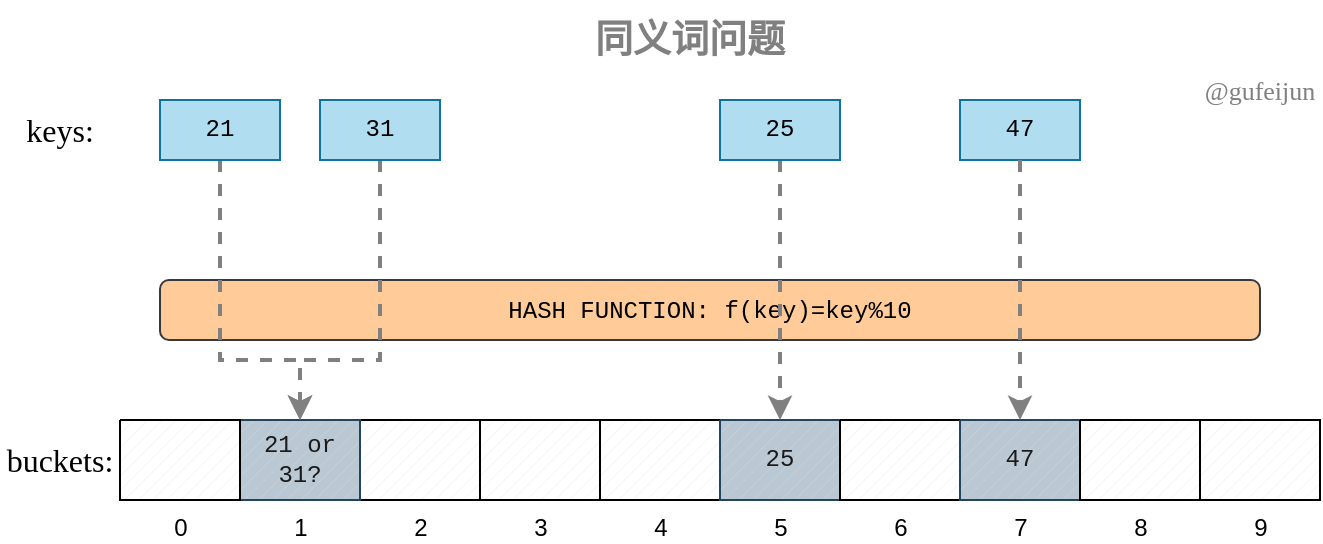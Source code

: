<mxfile version="16.2.7" type="github" pages="4">
  <diagram id="xtKQnjgpVvbXCNbtHi_e" name="同义词">
    <mxGraphModel dx="710" dy="432" grid="1" gridSize="10" guides="1" tooltips="1" connect="1" arrows="1" fold="1" page="1" pageScale="1" pageWidth="827" pageHeight="1169" math="0" shadow="0">
      <root>
        <mxCell id="0" />
        <mxCell id="1" parent="0" />
        <mxCell id="H9HBow9I8AUXc5h7VtGF-3" value="2" style="verticalLabelPosition=bottom;verticalAlign=top;html=1;shape=mxgraph.basic.patternFillRect;fillStyle=diag;step=5;fillStrokeWidth=0.2;fillStrokeColor=#dddddd;shadow=0;" vertex="1" parent="1">
          <mxGeometry x="230" y="300" width="60" height="40" as="geometry" />
        </mxCell>
        <mxCell id="H9HBow9I8AUXc5h7VtGF-4" value="3" style="verticalLabelPosition=bottom;verticalAlign=top;html=1;shape=mxgraph.basic.patternFillRect;fillStyle=diag;step=5;fillStrokeWidth=0.2;fillStrokeColor=#dddddd;shadow=0;" vertex="1" parent="1">
          <mxGeometry x="290" y="300" width="60" height="40" as="geometry" />
        </mxCell>
        <mxCell id="H9HBow9I8AUXc5h7VtGF-5" value="4" style="verticalLabelPosition=bottom;verticalAlign=top;html=1;shape=mxgraph.basic.patternFillRect;fillStyle=diag;step=5;fillStrokeWidth=0.2;fillStrokeColor=#dddddd;shadow=0;" vertex="1" parent="1">
          <mxGeometry x="350" y="300" width="60" height="40" as="geometry" />
        </mxCell>
        <mxCell id="H9HBow9I8AUXc5h7VtGF-7" value="1" style="verticalLabelPosition=bottom;verticalAlign=top;html=1;shape=mxgraph.basic.patternFillRect;fillStyle=diag;step=5;fillStrokeWidth=0.2;fillStrokeColor=#dddddd;shadow=0;fillColor=#bac8d3;strokeColor=#23445d;" vertex="1" parent="1">
          <mxGeometry x="170" y="300" width="60" height="40" as="geometry" />
        </mxCell>
        <mxCell id="H9HBow9I8AUXc5h7VtGF-8" value="9" style="verticalLabelPosition=bottom;verticalAlign=top;html=1;shape=mxgraph.basic.patternFillRect;fillStyle=diag;step=5;fillStrokeWidth=0.2;fillStrokeColor=#dddddd;shadow=0;" vertex="1" parent="1">
          <mxGeometry x="650" y="300" width="60" height="40" as="geometry" />
        </mxCell>
        <mxCell id="H9HBow9I8AUXc5h7VtGF-10" value="5" style="verticalLabelPosition=bottom;verticalAlign=top;html=1;shape=mxgraph.basic.patternFillRect;fillStyle=diag;step=5;fillStrokeWidth=0.2;fillStrokeColor=#dddddd;shadow=0;fillColor=#bac8d3;strokeColor=#23445d;" vertex="1" parent="1">
          <mxGeometry x="410" y="300" width="60" height="40" as="geometry" />
        </mxCell>
        <mxCell id="H9HBow9I8AUXc5h7VtGF-11" value="6" style="verticalLabelPosition=bottom;verticalAlign=top;html=1;shape=mxgraph.basic.patternFillRect;fillStyle=diag;step=5;fillStrokeWidth=0.2;fillStrokeColor=#dddddd;shadow=0;" vertex="1" parent="1">
          <mxGeometry x="470" y="300" width="60" height="40" as="geometry" />
        </mxCell>
        <mxCell id="H9HBow9I8AUXc5h7VtGF-12" value="7" style="verticalLabelPosition=bottom;verticalAlign=top;html=1;shape=mxgraph.basic.patternFillRect;fillStyle=diag;step=5;fillStrokeWidth=0.2;fillStrokeColor=#dddddd;shadow=0;fillColor=#bac8d3;strokeColor=#23445d;" vertex="1" parent="1">
          <mxGeometry x="530" y="300" width="60" height="40" as="geometry" />
        </mxCell>
        <mxCell id="H9HBow9I8AUXc5h7VtGF-13" value="8" style="verticalLabelPosition=bottom;verticalAlign=top;html=1;shape=mxgraph.basic.patternFillRect;fillStyle=diag;step=5;fillStrokeWidth=0.2;fillStrokeColor=#dddddd;shadow=0;" vertex="1" parent="1">
          <mxGeometry x="590" y="300" width="60" height="40" as="geometry" />
        </mxCell>
        <mxCell id="H9HBow9I8AUXc5h7VtGF-16" value="0" style="verticalLabelPosition=bottom;verticalAlign=top;html=1;shape=mxgraph.basic.patternFillRect;fillStyle=diag;step=5;fillStrokeWidth=0.2;fillStrokeColor=#dddddd;shadow=0;" vertex="1" parent="1">
          <mxGeometry x="110" y="300" width="60" height="40" as="geometry" />
        </mxCell>
        <mxCell id="H9HBow9I8AUXc5h7VtGF-17" value="&lt;font face=&quot;Courier New&quot;&gt;HASH FUNCTION: f(key)=key%10&lt;/font&gt;" style="rounded=1;whiteSpace=wrap;html=1;shadow=0;fillColor=#ffcc99;labelBackgroundColor=none;strokeColor=#36393d;" vertex="1" parent="1">
          <mxGeometry x="130" y="230" width="550" height="30" as="geometry" />
        </mxCell>
        <mxCell id="H9HBow9I8AUXc5h7VtGF-25" style="edgeStyle=orthogonalEdgeStyle;rounded=0;orthogonalLoop=1;jettySize=auto;html=1;exitX=0.5;exitY=1;exitDx=0;exitDy=0;entryX=0.5;entryY=0;entryDx=0;entryDy=0;entryPerimeter=0;fontFamily=Courier New;fontColor=#1A1A1A;dashed=1;strokeWidth=2;strokeColor=#808080;" edge="1" parent="1" source="H9HBow9I8AUXc5h7VtGF-19" target="H9HBow9I8AUXc5h7VtGF-10">
          <mxGeometry relative="1" as="geometry" />
        </mxCell>
        <mxCell id="H9HBow9I8AUXc5h7VtGF-19" value="25" style="text;html=1;strokeColor=#10739e;fillColor=#b1ddf0;align=center;verticalAlign=middle;whiteSpace=wrap;rounded=0;shadow=0;labelBackgroundColor=none;fontFamily=Courier New;" vertex="1" parent="1">
          <mxGeometry x="410" y="140" width="60" height="30" as="geometry" />
        </mxCell>
        <mxCell id="H9HBow9I8AUXc5h7VtGF-26" value="47" style="text;html=1;strokeColor=#10739e;fillColor=#b1ddf0;align=center;verticalAlign=middle;whiteSpace=wrap;rounded=0;shadow=0;labelBackgroundColor=none;fontFamily=Courier New;" vertex="1" parent="1">
          <mxGeometry x="530" y="140" width="60" height="30" as="geometry" />
        </mxCell>
        <mxCell id="H9HBow9I8AUXc5h7VtGF-29" style="edgeStyle=orthogonalEdgeStyle;rounded=0;orthogonalLoop=1;jettySize=auto;html=1;exitX=0.5;exitY=1;exitDx=0;exitDy=0;entryX=0.5;entryY=0;entryDx=0;entryDy=0;entryPerimeter=0;fontFamily=Courier New;fontColor=#1A1A1A;dashed=1;strokeWidth=2;strokeColor=#808080;" edge="1" parent="1" source="H9HBow9I8AUXc5h7VtGF-26" target="H9HBow9I8AUXc5h7VtGF-12">
          <mxGeometry relative="1" as="geometry">
            <mxPoint x="450" y="180" as="sourcePoint" />
            <mxPoint x="450" y="310" as="targetPoint" />
          </mxGeometry>
        </mxCell>
        <mxCell id="H9HBow9I8AUXc5h7VtGF-30" value="25" style="text;html=1;strokeColor=none;fillColor=none;align=center;verticalAlign=middle;whiteSpace=wrap;rounded=0;shadow=0;labelBackgroundColor=none;fontFamily=Courier New;fontColor=#1A1A1A;" vertex="1" parent="1">
          <mxGeometry x="410" y="305" width="60" height="30" as="geometry" />
        </mxCell>
        <mxCell id="H9HBow9I8AUXc5h7VtGF-31" value="47" style="text;html=1;strokeColor=none;fillColor=none;align=center;verticalAlign=middle;whiteSpace=wrap;rounded=0;shadow=0;labelBackgroundColor=none;fontFamily=Courier New;fontColor=#1A1A1A;" vertex="1" parent="1">
          <mxGeometry x="530" y="305" width="60" height="30" as="geometry" />
        </mxCell>
        <mxCell id="H9HBow9I8AUXc5h7VtGF-34" style="edgeStyle=orthogonalEdgeStyle;rounded=0;orthogonalLoop=1;jettySize=auto;html=1;entryX=0.5;entryY=0;entryDx=0;entryDy=0;entryPerimeter=0;dashed=1;fontFamily=Courier New;fontColor=#1A1A1A;strokeColor=#808080;strokeWidth=2;" edge="1" parent="1" source="H9HBow9I8AUXc5h7VtGF-32" target="H9HBow9I8AUXc5h7VtGF-7">
          <mxGeometry relative="1" as="geometry">
            <Array as="points">
              <mxPoint x="160" y="270" />
              <mxPoint x="200" y="270" />
            </Array>
          </mxGeometry>
        </mxCell>
        <mxCell id="H9HBow9I8AUXc5h7VtGF-32" value="21" style="text;html=1;strokeColor=#10739e;fillColor=#b1ddf0;align=center;verticalAlign=middle;whiteSpace=wrap;rounded=0;shadow=0;labelBackgroundColor=none;fontFamily=Courier New;" vertex="1" parent="1">
          <mxGeometry x="130" y="140" width="60" height="30" as="geometry" />
        </mxCell>
        <mxCell id="H9HBow9I8AUXc5h7VtGF-35" style="edgeStyle=orthogonalEdgeStyle;rounded=0;orthogonalLoop=1;jettySize=auto;html=1;exitX=0.5;exitY=1;exitDx=0;exitDy=0;dashed=1;fontFamily=Courier New;fontColor=#1A1A1A;strokeColor=#808080;strokeWidth=2;" edge="1" parent="1" source="H9HBow9I8AUXc5h7VtGF-33">
          <mxGeometry relative="1" as="geometry">
            <mxPoint x="200" y="300" as="targetPoint" />
            <Array as="points">
              <mxPoint x="240" y="270" />
              <mxPoint x="200" y="270" />
            </Array>
          </mxGeometry>
        </mxCell>
        <mxCell id="H9HBow9I8AUXc5h7VtGF-33" value="31" style="text;html=1;strokeColor=#10739e;fillColor=#b1ddf0;align=center;verticalAlign=middle;whiteSpace=wrap;rounded=0;shadow=0;labelBackgroundColor=none;fontFamily=Courier New;" vertex="1" parent="1">
          <mxGeometry x="210" y="140" width="60" height="30" as="geometry" />
        </mxCell>
        <mxCell id="H9HBow9I8AUXc5h7VtGF-36" value="21 or 31?" style="text;html=1;strokeColor=none;fillColor=none;align=center;verticalAlign=middle;whiteSpace=wrap;rounded=0;shadow=0;labelBackgroundColor=none;fontFamily=Courier New;fontColor=#1A1A1A;" vertex="1" parent="1">
          <mxGeometry x="170" y="305" width="60" height="30" as="geometry" />
        </mxCell>
        <mxCell id="H9HBow9I8AUXc5h7VtGF-37" value="&lt;font style=&quot;font-size: 19px;&quot;&gt;同义词问题&lt;/font&gt;" style="text;html=1;strokeColor=none;fillColor=none;align=center;verticalAlign=middle;whiteSpace=wrap;rounded=0;shadow=0;labelBackgroundColor=none;fontFamily=Garamond;fontColor=#808080;fontSize=19;fontStyle=1" vertex="1" parent="1">
          <mxGeometry x="300" y="90" width="190" height="40" as="geometry" />
        </mxCell>
        <mxCell id="H9HBow9I8AUXc5h7VtGF-38" value="@gufeijun" style="text;html=1;strokeColor=none;fillColor=none;align=center;verticalAlign=middle;whiteSpace=wrap;rounded=0;shadow=0;labelBackgroundColor=none;fontFamily=Times New Roman;fontSize=13;fontColor=#808080;fontStyle=0" vertex="1" parent="1">
          <mxGeometry x="650" y="120" width="60" height="30" as="geometry" />
        </mxCell>
        <mxCell id="H9HBow9I8AUXc5h7VtGF-39" value="buckets:" style="text;html=1;strokeColor=none;fillColor=none;align=center;verticalAlign=middle;whiteSpace=wrap;rounded=0;shadow=0;labelBackgroundColor=none;fontFamily=Times New Roman;fontSize=16;fontColor=#000000;" vertex="1" parent="1">
          <mxGeometry x="50" y="305" width="60" height="30" as="geometry" />
        </mxCell>
        <mxCell id="H9HBow9I8AUXc5h7VtGF-40" value="keys:" style="text;html=1;strokeColor=none;fillColor=none;align=center;verticalAlign=middle;whiteSpace=wrap;rounded=0;shadow=0;labelBackgroundColor=none;fontFamily=Times New Roman;fontSize=16;fontColor=#000000;" vertex="1" parent="1">
          <mxGeometry x="50" y="140" width="60" height="30" as="geometry" />
        </mxCell>
      </root>
    </mxGraphModel>
  </diagram>
  <diagram id="kMAPH57aQXz9nxlQyJpt" name="开放地址法">
    <mxGraphModel dx="710" dy="493" grid="1" gridSize="10" guides="1" tooltips="1" connect="1" arrows="1" fold="1" page="1" pageScale="1" pageWidth="827" pageHeight="1169" math="0" shadow="0">
      <root>
        <mxCell id="a-Tq3ZbMfdnNFXaDVvVo-0" />
        <mxCell id="a-Tq3ZbMfdnNFXaDVvVo-1" parent="a-Tq3ZbMfdnNFXaDVvVo-0" />
        <mxCell id="n4N5ckflXkP3XZFumY6l-0" value="&lt;span style=&quot;color: rgba(0 , 0 , 0 , 0) ; font-family: monospace ; font-size: 0px&quot;&gt;%3CmxGraphModel%3E%3Croot%3E%3CmxCell%20id%3D%220%22%2F%3E%3CmxCell%20id%3D%221%22%20parent%3D%220%22%2F%3E%3CmxCell%20id%3D%222%22%20value%3D%22buckets%3A%22%20style%3D%22text%3Bhtml%3D1%3BstrokeColor%3Dnone%3BfillColor%3Dnone%3Balign%3Dcenter%3BverticalAlign%3Dmiddle%3BwhiteSpace%3Dwrap%3Brounded%3D0%3Bshadow%3D0%3BlabelBackgroundColor%3Dnone%3BfontFamily%3DTimes%20New%20Roman%3BfontSize%3D16%3BfontColor%3D%23000000%3B%22%20vertex%3D%221%22%20parent%3D%221%22%3E%3CmxGeometry%20x%3D%2250%22%20y%3D%22305%22%20width%3D%2260%22%20height%3D%2230%22%20as%3D%22geometry%22%2F%3E%3C%2FmxCell%3E%3C%2Froot%3E%3C%2FmxGraphModel%3E&lt;/span&gt;" style="text;html=1;align=center;verticalAlign=middle;resizable=0;points=[];autosize=1;strokeColor=none;fillColor=none;fontSize=16;fontFamily=Times New Roman;fontColor=#000000;" vertex="1" parent="a-Tq3ZbMfdnNFXaDVvVo-1">
          <mxGeometry x="160" y="90" width="20" height="30" as="geometry" />
        </mxCell>
        <mxCell id="_UCyFSGd0wtt6_ueAOWK-0" value="2" style="verticalLabelPosition=bottom;verticalAlign=top;html=1;shape=mxgraph.basic.patternFillRect;fillStyle=diag;step=5;fillStrokeWidth=0.2;fillStrokeColor=#dddddd;shadow=0;fillColor=#bac8d3;strokeColor=#23445d;" vertex="1" parent="a-Tq3ZbMfdnNFXaDVvVo-1">
          <mxGeometry x="260" y="315" width="60" height="40" as="geometry" />
        </mxCell>
        <mxCell id="_UCyFSGd0wtt6_ueAOWK-1" value="3" style="verticalLabelPosition=bottom;verticalAlign=top;html=1;shape=mxgraph.basic.patternFillRect;fillStyle=diag;step=5;fillStrokeWidth=0.2;fillStrokeColor=#dddddd;shadow=0;fillColor=#bac8d3;strokeColor=#23445d;" vertex="1" parent="a-Tq3ZbMfdnNFXaDVvVo-1">
          <mxGeometry x="320" y="315" width="60" height="40" as="geometry" />
        </mxCell>
        <mxCell id="_UCyFSGd0wtt6_ueAOWK-2" value="4" style="verticalLabelPosition=bottom;verticalAlign=top;html=1;shape=mxgraph.basic.patternFillRect;fillStyle=diag;step=5;fillStrokeWidth=0.2;fillStrokeColor=#dddddd;shadow=0;fillColor=#bac8d3;strokeColor=#23445d;" vertex="1" parent="a-Tq3ZbMfdnNFXaDVvVo-1">
          <mxGeometry x="380" y="315" width="60" height="40" as="geometry" />
        </mxCell>
        <mxCell id="_UCyFSGd0wtt6_ueAOWK-3" value="1" style="verticalLabelPosition=bottom;verticalAlign=top;html=1;shape=mxgraph.basic.patternFillRect;fillStyle=diag;step=5;fillStrokeWidth=0.2;fillStrokeColor=#dddddd;shadow=0;fillColor=#bac8d3;strokeColor=#23445d;" vertex="1" parent="a-Tq3ZbMfdnNFXaDVvVo-1">
          <mxGeometry x="200" y="315" width="60" height="40" as="geometry" />
        </mxCell>
        <mxCell id="_UCyFSGd0wtt6_ueAOWK-4" value="9" style="verticalLabelPosition=bottom;verticalAlign=top;html=1;shape=mxgraph.basic.patternFillRect;fillStyle=diag;step=5;fillStrokeWidth=0.2;fillStrokeColor=#dddddd;shadow=0;" vertex="1" parent="a-Tq3ZbMfdnNFXaDVvVo-1">
          <mxGeometry x="680" y="315" width="60" height="40" as="geometry" />
        </mxCell>
        <mxCell id="_UCyFSGd0wtt6_ueAOWK-5" value="5" style="verticalLabelPosition=bottom;verticalAlign=top;html=1;shape=mxgraph.basic.patternFillRect;fillStyle=diag;step=5;fillStrokeWidth=0.2;fillStrokeColor=#dddddd;shadow=0;" vertex="1" parent="a-Tq3ZbMfdnNFXaDVvVo-1">
          <mxGeometry x="440" y="315" width="60" height="40" as="geometry" />
        </mxCell>
        <mxCell id="_UCyFSGd0wtt6_ueAOWK-6" value="6" style="verticalLabelPosition=bottom;verticalAlign=top;html=1;shape=mxgraph.basic.patternFillRect;fillStyle=diag;step=5;fillStrokeWidth=0.2;fillStrokeColor=#dddddd;shadow=0;" vertex="1" parent="a-Tq3ZbMfdnNFXaDVvVo-1">
          <mxGeometry x="500" y="315" width="60" height="40" as="geometry" />
        </mxCell>
        <mxCell id="_UCyFSGd0wtt6_ueAOWK-7" value="7" style="verticalLabelPosition=bottom;verticalAlign=top;html=1;shape=mxgraph.basic.patternFillRect;fillStyle=diag;step=5;fillStrokeWidth=0.2;fillStrokeColor=#dddddd;shadow=0;fillColor=#bac8d3;strokeColor=#23445d;" vertex="1" parent="a-Tq3ZbMfdnNFXaDVvVo-1">
          <mxGeometry x="560" y="315" width="60" height="40" as="geometry" />
        </mxCell>
        <mxCell id="_UCyFSGd0wtt6_ueAOWK-8" value="8" style="verticalLabelPosition=bottom;verticalAlign=top;html=1;shape=mxgraph.basic.patternFillRect;fillStyle=diag;step=5;fillStrokeWidth=0.2;fillStrokeColor=#dddddd;shadow=0;" vertex="1" parent="a-Tq3ZbMfdnNFXaDVvVo-1">
          <mxGeometry x="620" y="315" width="60" height="40" as="geometry" />
        </mxCell>
        <mxCell id="_UCyFSGd0wtt6_ueAOWK-9" value="0" style="verticalLabelPosition=bottom;verticalAlign=top;html=1;shape=mxgraph.basic.patternFillRect;fillStyle=diag;step=5;fillStrokeWidth=0.2;fillStrokeColor=#dddddd;shadow=0;" vertex="1" parent="a-Tq3ZbMfdnNFXaDVvVo-1">
          <mxGeometry x="140" y="315" width="60" height="40" as="geometry" />
        </mxCell>
        <mxCell id="_UCyFSGd0wtt6_ueAOWK-10" value="&lt;font face=&quot;Courier New&quot;&gt;HASH FUNCTION: f(key)=key%10&lt;/font&gt;" style="rounded=1;whiteSpace=wrap;html=1;shadow=0;fillColor=#ffcc99;labelBackgroundColor=none;strokeColor=#36393d;" vertex="1" parent="a-Tq3ZbMfdnNFXaDVvVo-1">
          <mxGeometry x="160" y="245" width="550" height="30" as="geometry" />
        </mxCell>
        <mxCell id="_UCyFSGd0wtt6_ueAOWK-11" style="edgeStyle=orthogonalEdgeStyle;rounded=0;orthogonalLoop=1;jettySize=auto;html=1;exitX=0.5;exitY=1;exitDx=0;exitDy=0;entryX=0.5;entryY=0;entryDx=0;entryDy=0;entryPerimeter=0;fontFamily=Courier New;fontColor=#1A1A1A;dashed=1;strokeWidth=2;strokeColor=#808080;" edge="1" parent="a-Tq3ZbMfdnNFXaDVvVo-1" source="_UCyFSGd0wtt6_ueAOWK-12" target="_UCyFSGd0wtt6_ueAOWK-1">
          <mxGeometry relative="1" as="geometry" />
        </mxCell>
        <mxCell id="_UCyFSGd0wtt6_ueAOWK-12" value="23" style="text;html=1;strokeColor=#10739e;fillColor=#b1ddf0;align=center;verticalAlign=middle;whiteSpace=wrap;rounded=0;shadow=0;labelBackgroundColor=none;fontFamily=Courier New;" vertex="1" parent="a-Tq3ZbMfdnNFXaDVvVo-1">
          <mxGeometry x="332.5" y="155" width="37.5" height="30" as="geometry" />
        </mxCell>
        <mxCell id="_UCyFSGd0wtt6_ueAOWK-14" style="edgeStyle=orthogonalEdgeStyle;rounded=0;orthogonalLoop=1;jettySize=auto;html=1;entryX=0.5;entryY=0;entryDx=0;entryDy=0;entryPerimeter=0;fontFamily=Courier New;fontColor=#1A1A1A;dashed=1;strokeWidth=2;strokeColor=#808080;" edge="1" parent="a-Tq3ZbMfdnNFXaDVvVo-1" target="_UCyFSGd0wtt6_ueAOWK-7">
          <mxGeometry relative="1" as="geometry">
            <mxPoint x="590" y="185" as="sourcePoint" />
            <mxPoint x="480" y="325" as="targetPoint" />
          </mxGeometry>
        </mxCell>
        <mxCell id="_UCyFSGd0wtt6_ueAOWK-16" value="47" style="text;html=1;strokeColor=none;fillColor=none;align=center;verticalAlign=middle;whiteSpace=wrap;rounded=0;shadow=0;labelBackgroundColor=none;fontFamily=Courier New;fontColor=#1A1A1A;" vertex="1" parent="a-Tq3ZbMfdnNFXaDVvVo-1">
          <mxGeometry x="560" y="320" width="60" height="30" as="geometry" />
        </mxCell>
        <mxCell id="_UCyFSGd0wtt6_ueAOWK-17" style="edgeStyle=orthogonalEdgeStyle;rounded=0;orthogonalLoop=1;jettySize=auto;html=1;entryX=0.5;entryY=0;entryDx=0;entryDy=0;entryPerimeter=0;dashed=1;fontFamily=Courier New;fontColor=#1A1A1A;strokeColor=#808080;strokeWidth=2;" edge="1" parent="a-Tq3ZbMfdnNFXaDVvVo-1" source="_UCyFSGd0wtt6_ueAOWK-18" target="_UCyFSGd0wtt6_ueAOWK-3">
          <mxGeometry relative="1" as="geometry">
            <Array as="points">
              <mxPoint x="230" y="240" />
              <mxPoint x="230" y="240" />
            </Array>
          </mxGeometry>
        </mxCell>
        <mxCell id="_UCyFSGd0wtt6_ueAOWK-18" value="21" style="text;html=1;strokeColor=#10739e;fillColor=#b1ddf0;align=center;verticalAlign=middle;whiteSpace=wrap;rounded=0;shadow=0;labelBackgroundColor=none;fontFamily=Courier New;" vertex="1" parent="a-Tq3ZbMfdnNFXaDVvVo-1">
          <mxGeometry x="212.5" y="155" width="35" height="30" as="geometry" />
        </mxCell>
        <mxCell id="_UCyFSGd0wtt6_ueAOWK-20" value="31" style="text;html=1;strokeColor=#10739e;fillColor=#b1ddf0;align=center;verticalAlign=middle;whiteSpace=wrap;rounded=0;shadow=0;labelBackgroundColor=none;fontFamily=Courier New;" vertex="1" parent="a-Tq3ZbMfdnNFXaDVvVo-1">
          <mxGeometry x="272.5" y="155" width="35" height="30" as="geometry" />
        </mxCell>
        <mxCell id="_UCyFSGd0wtt6_ueAOWK-21" value="21&amp;nbsp;" style="text;html=1;strokeColor=none;fillColor=none;align=center;verticalAlign=middle;whiteSpace=wrap;rounded=0;shadow=0;labelBackgroundColor=none;fontFamily=Courier New;fontColor=#1A1A1A;" vertex="1" parent="a-Tq3ZbMfdnNFXaDVvVo-1">
          <mxGeometry x="200" y="320" width="60" height="30" as="geometry" />
        </mxCell>
        <mxCell id="_UCyFSGd0wtt6_ueAOWK-22" value="&lt;font style=&quot;font-size: 19px&quot;&gt;开放地址法&lt;/font&gt;" style="text;html=1;strokeColor=none;fillColor=none;align=center;verticalAlign=middle;whiteSpace=wrap;rounded=0;shadow=0;labelBackgroundColor=none;fontFamily=Garamond;fontColor=#808080;fontSize=19;fontStyle=1" vertex="1" parent="a-Tq3ZbMfdnNFXaDVvVo-1">
          <mxGeometry x="330" y="105" width="190" height="40" as="geometry" />
        </mxCell>
        <mxCell id="_UCyFSGd0wtt6_ueAOWK-23" value="@gufeijun" style="text;html=1;strokeColor=none;fillColor=none;align=center;verticalAlign=middle;whiteSpace=wrap;rounded=0;shadow=0;labelBackgroundColor=none;fontFamily=Times New Roman;fontSize=13;fontColor=#808080;fontStyle=0" vertex="1" parent="a-Tq3ZbMfdnNFXaDVvVo-1">
          <mxGeometry x="680" y="135" width="60" height="30" as="geometry" />
        </mxCell>
        <mxCell id="_UCyFSGd0wtt6_ueAOWK-25" value="23" style="text;html=1;strokeColor=none;fillColor=none;align=center;verticalAlign=middle;whiteSpace=wrap;rounded=0;shadow=0;labelBackgroundColor=none;fontFamily=Courier New;fontColor=#1A1A1A;" vertex="1" parent="a-Tq3ZbMfdnNFXaDVvVo-1">
          <mxGeometry x="320" y="320" width="60" height="30" as="geometry" />
        </mxCell>
        <mxCell id="_UCyFSGd0wtt6_ueAOWK-26" value="47" style="text;html=1;strokeColor=#10739e;fillColor=#b1ddf0;align=center;verticalAlign=middle;whiteSpace=wrap;rounded=0;shadow=0;labelBackgroundColor=none;fontFamily=Courier New;" vertex="1" parent="a-Tq3ZbMfdnNFXaDVvVo-1">
          <mxGeometry x="570" y="155" width="37.5" height="30" as="geometry" />
        </mxCell>
        <mxCell id="lpTOOOsr3co9YScs1jAm-0" style="edgeStyle=orthogonalEdgeStyle;rounded=0;orthogonalLoop=1;jettySize=auto;html=1;entryX=0.5;entryY=0;entryDx=0;entryDy=0;entryPerimeter=0;dashed=1;fontFamily=Courier New;fontColor=#1A1A1A;strokeColor=#808080;strokeWidth=2;exitX=0.5;exitY=1;exitDx=0;exitDy=0;" edge="1" parent="a-Tq3ZbMfdnNFXaDVvVo-1" source="_UCyFSGd0wtt6_ueAOWK-20" target="_UCyFSGd0wtt6_ueAOWK-0">
          <mxGeometry relative="1" as="geometry">
            <Array as="points">
              <mxPoint x="290" y="250" />
              <mxPoint x="290" y="250" />
            </Array>
            <mxPoint x="280" y="220" as="sourcePoint" />
            <mxPoint x="280" y="350" as="targetPoint" />
          </mxGeometry>
        </mxCell>
        <mxCell id="lpTOOOsr3co9YScs1jAm-1" value="31" style="text;html=1;strokeColor=none;fillColor=none;align=center;verticalAlign=middle;whiteSpace=wrap;rounded=0;shadow=0;labelBackgroundColor=none;fontFamily=Courier New;fontColor=#1A1A1A;" vertex="1" parent="a-Tq3ZbMfdnNFXaDVvVo-1">
          <mxGeometry x="260" y="320" width="60" height="30" as="geometry" />
        </mxCell>
        <mxCell id="lpTOOOsr3co9YScs1jAm-6" style="edgeStyle=orthogonalEdgeStyle;rounded=0;orthogonalLoop=1;jettySize=auto;html=1;exitX=0.5;exitY=1;exitDx=0;exitDy=0;entryX=0.5;entryY=0;entryDx=0;entryDy=0;entryPerimeter=0;dashed=1;fontFamily=Times New Roman;fontSize=16;fontColor=#000000;strokeColor=#808080;strokeWidth=2;" edge="1" parent="a-Tq3ZbMfdnNFXaDVvVo-1" source="lpTOOOsr3co9YScs1jAm-2" target="_UCyFSGd0wtt6_ueAOWK-2">
          <mxGeometry relative="1" as="geometry" />
        </mxCell>
        <mxCell id="lpTOOOsr3co9YScs1jAm-2" value="41" style="text;html=1;strokeColor=#10739e;fillColor=#b1ddf0;align=center;verticalAlign=middle;whiteSpace=wrap;rounded=0;shadow=0;labelBackgroundColor=none;fontFamily=Courier New;" vertex="1" parent="a-Tq3ZbMfdnNFXaDVvVo-1">
          <mxGeometry x="391.25" y="155" width="37.5" height="30" as="geometry" />
        </mxCell>
        <mxCell id="lpTOOOsr3co9YScs1jAm-7" value="41" style="text;html=1;strokeColor=none;fillColor=none;align=center;verticalAlign=middle;whiteSpace=wrap;rounded=0;shadow=0;labelBackgroundColor=none;fontFamily=Courier New;fontColor=#1A1A1A;" vertex="1" parent="a-Tq3ZbMfdnNFXaDVvVo-1">
          <mxGeometry x="380" y="320" width="60" height="30" as="geometry" />
        </mxCell>
        <mxCell id="ALCT5MxSgctErYCn64zV-0" value="buckets:" style="text;html=1;strokeColor=none;fillColor=none;align=center;verticalAlign=middle;whiteSpace=wrap;rounded=0;shadow=0;labelBackgroundColor=none;fontFamily=Times New Roman;fontSize=16;fontColor=#000000;" vertex="1" parent="a-Tq3ZbMfdnNFXaDVvVo-1">
          <mxGeometry x="80" y="320" width="60" height="30" as="geometry" />
        </mxCell>
        <mxCell id="UCH62YInZ1vmXOsResNe-0" value="keys:" style="text;html=1;strokeColor=none;fillColor=none;align=center;verticalAlign=middle;whiteSpace=wrap;rounded=0;shadow=0;labelBackgroundColor=none;fontFamily=Times New Roman;fontSize=16;fontColor=#000000;" vertex="1" parent="a-Tq3ZbMfdnNFXaDVvVo-1">
          <mxGeometry x="80" y="155" width="60" height="30" as="geometry" />
        </mxCell>
      </root>
    </mxGraphModel>
  </diagram>
  <diagram id="OU889D8KSxaTtiybUbOD" name="拉链法">
    <mxGraphModel dx="835" dy="580" grid="1" gridSize="10" guides="1" tooltips="1" connect="1" arrows="1" fold="1" page="1" pageScale="1" pageWidth="827" pageHeight="1169" math="0" shadow="0">
      <root>
        <mxCell id="J9YX2YfVc06dUFJDmvXP-0" />
        <mxCell id="J9YX2YfVc06dUFJDmvXP-1" parent="J9YX2YfVc06dUFJDmvXP-0" />
        <mxCell id="J9YX2YfVc06dUFJDmvXP-2" value="&lt;span style=&quot;color: rgba(0 , 0 , 0 , 0) ; font-family: monospace ; font-size: 0px&quot;&gt;%3CmxGraphModel%3E%3Croot%3E%3CmxCell%20id%3D%220%22%2F%3E%3CmxCell%20id%3D%221%22%20parent%3D%220%22%2F%3E%3CmxCell%20id%3D%222%22%20value%3D%22buckets%3A%22%20style%3D%22text%3Bhtml%3D1%3BstrokeColor%3Dnone%3BfillColor%3Dnone%3Balign%3Dcenter%3BverticalAlign%3Dmiddle%3BwhiteSpace%3Dwrap%3Brounded%3D0%3Bshadow%3D0%3BlabelBackgroundColor%3Dnone%3BfontFamily%3DTimes%20New%20Roman%3BfontSize%3D16%3BfontColor%3D%23000000%3B%22%20vertex%3D%221%22%20parent%3D%221%22%3E%3CmxGeometry%20x%3D%2250%22%20y%3D%22305%22%20width%3D%2260%22%20height%3D%2230%22%20as%3D%22geometry%22%2F%3E%3C%2FmxCell%3E%3C%2Froot%3E%3C%2FmxGraphModel%3E&lt;/span&gt;" style="text;html=1;align=center;verticalAlign=middle;resizable=0;points=[];autosize=1;strokeColor=none;fillColor=none;fontSize=16;fontFamily=Times New Roman;fontColor=#000000;" vertex="1" parent="J9YX2YfVc06dUFJDmvXP-1">
          <mxGeometry x="160" y="110" width="20" height="30" as="geometry" />
        </mxCell>
        <mxCell id="J9YX2YfVc06dUFJDmvXP-3" value="" style="verticalLabelPosition=bottom;verticalAlign=top;html=1;shape=mxgraph.basic.patternFillRect;fillStyle=diag;step=5;fillStrokeWidth=0.2;fillStrokeColor=#dddddd;shadow=0;" vertex="1" parent="J9YX2YfVc06dUFJDmvXP-1">
          <mxGeometry x="260" y="315" width="60" height="40" as="geometry" />
        </mxCell>
        <mxCell id="8ZSrHBDJve_RMonphnb0-23" style="edgeStyle=orthogonalEdgeStyle;rounded=0;orthogonalLoop=1;jettySize=auto;html=1;exitX=0.5;exitY=1;exitDx=0;exitDy=0;exitPerimeter=0;entryX=0.5;entryY=0;entryDx=0;entryDy=0;fontFamily=Lucida Console;fontSize=16;fontColor=#000000;strokeColor=#666666;strokeWidth=1;" edge="1" parent="J9YX2YfVc06dUFJDmvXP-1" source="J9YX2YfVc06dUFJDmvXP-4" target="8ZSrHBDJve_RMonphnb0-21">
          <mxGeometry relative="1" as="geometry" />
        </mxCell>
        <mxCell id="J9YX2YfVc06dUFJDmvXP-4" value="" style="verticalLabelPosition=bottom;verticalAlign=top;html=1;shape=mxgraph.basic.patternFillRect;fillStyle=diag;step=5;fillStrokeWidth=0.2;fillStrokeColor=#dddddd;shadow=0;" vertex="1" parent="J9YX2YfVc06dUFJDmvXP-1">
          <mxGeometry x="320" y="315" width="60" height="40" as="geometry" />
        </mxCell>
        <mxCell id="J9YX2YfVc06dUFJDmvXP-5" value="" style="verticalLabelPosition=bottom;verticalAlign=top;html=1;shape=mxgraph.basic.patternFillRect;fillStyle=diag;step=5;fillStrokeWidth=0.2;fillStrokeColor=#dddddd;shadow=0;" vertex="1" parent="J9YX2YfVc06dUFJDmvXP-1">
          <mxGeometry x="380" y="315" width="60" height="40" as="geometry" />
        </mxCell>
        <mxCell id="8ZSrHBDJve_RMonphnb0-4" style="edgeStyle=orthogonalEdgeStyle;rounded=0;orthogonalLoop=1;jettySize=auto;html=1;exitX=0.5;exitY=1;exitDx=0;exitDy=0;exitPerimeter=0;entryX=0.5;entryY=0;entryDx=0;entryDy=0;fontFamily=Times New Roman;fontSize=16;fontColor=#000000;strokeColor=#666666;strokeWidth=1;" edge="1" parent="J9YX2YfVc06dUFJDmvXP-1" source="J9YX2YfVc06dUFJDmvXP-6" target="8ZSrHBDJve_RMonphnb0-0">
          <mxGeometry relative="1" as="geometry" />
        </mxCell>
        <mxCell id="J9YX2YfVc06dUFJDmvXP-6" value="" style="verticalLabelPosition=bottom;verticalAlign=top;html=1;shape=mxgraph.basic.patternFillRect;fillStyle=diag;step=5;fillStrokeWidth=0.2;fillStrokeColor=#dddddd;shadow=0;" vertex="1" parent="J9YX2YfVc06dUFJDmvXP-1">
          <mxGeometry x="200" y="315" width="60" height="40" as="geometry" />
        </mxCell>
        <mxCell id="J9YX2YfVc06dUFJDmvXP-7" value="" style="verticalLabelPosition=bottom;verticalAlign=top;html=1;shape=mxgraph.basic.patternFillRect;fillStyle=diag;step=5;fillStrokeWidth=0.2;fillStrokeColor=#dddddd;shadow=0;" vertex="1" parent="J9YX2YfVc06dUFJDmvXP-1">
          <mxGeometry x="680" y="315" width="60" height="40" as="geometry" />
        </mxCell>
        <mxCell id="J9YX2YfVc06dUFJDmvXP-8" value="" style="verticalLabelPosition=bottom;verticalAlign=top;html=1;shape=mxgraph.basic.patternFillRect;fillStyle=diag;step=5;fillStrokeWidth=0.2;fillStrokeColor=#dddddd;shadow=0;" vertex="1" parent="J9YX2YfVc06dUFJDmvXP-1">
          <mxGeometry x="440" y="315" width="60" height="40" as="geometry" />
        </mxCell>
        <mxCell id="J9YX2YfVc06dUFJDmvXP-9" value="" style="verticalLabelPosition=bottom;verticalAlign=top;html=1;shape=mxgraph.basic.patternFillRect;fillStyle=diag;step=5;fillStrokeWidth=0.2;fillStrokeColor=#dddddd;shadow=0;" vertex="1" parent="J9YX2YfVc06dUFJDmvXP-1">
          <mxGeometry x="500" y="315" width="60" height="40" as="geometry" />
        </mxCell>
        <mxCell id="8ZSrHBDJve_RMonphnb0-25" style="edgeStyle=orthogonalEdgeStyle;rounded=0;orthogonalLoop=1;jettySize=auto;html=1;exitX=0.5;exitY=1;exitDx=0;exitDy=0;exitPerimeter=0;entryX=0.5;entryY=0;entryDx=0;entryDy=0;fontFamily=Lucida Console;fontSize=16;fontColor=#000000;strokeColor=#666666;strokeWidth=1;" edge="1" parent="J9YX2YfVc06dUFJDmvXP-1" source="J9YX2YfVc06dUFJDmvXP-10" target="8ZSrHBDJve_RMonphnb0-24">
          <mxGeometry relative="1" as="geometry" />
        </mxCell>
        <mxCell id="J9YX2YfVc06dUFJDmvXP-10" value="" style="verticalLabelPosition=bottom;verticalAlign=top;html=1;shape=mxgraph.basic.patternFillRect;fillStyle=diag;step=5;fillStrokeWidth=0.2;fillStrokeColor=#dddddd;shadow=0;" vertex="1" parent="J9YX2YfVc06dUFJDmvXP-1">
          <mxGeometry x="560" y="315" width="60" height="40" as="geometry" />
        </mxCell>
        <mxCell id="J9YX2YfVc06dUFJDmvXP-11" value="" style="verticalLabelPosition=bottom;verticalAlign=top;html=1;shape=mxgraph.basic.patternFillRect;fillStyle=diag;step=5;fillStrokeWidth=0.2;fillStrokeColor=#dddddd;shadow=0;" vertex="1" parent="J9YX2YfVc06dUFJDmvXP-1">
          <mxGeometry x="620" y="315" width="60" height="40" as="geometry" />
        </mxCell>
        <mxCell id="J9YX2YfVc06dUFJDmvXP-12" value="" style="verticalLabelPosition=bottom;verticalAlign=top;html=1;shape=mxgraph.basic.patternFillRect;fillStyle=diag;step=5;fillStrokeWidth=0.2;fillStrokeColor=#dddddd;shadow=0;" vertex="1" parent="J9YX2YfVc06dUFJDmvXP-1">
          <mxGeometry x="140" y="315" width="60" height="40" as="geometry" />
        </mxCell>
        <mxCell id="J9YX2YfVc06dUFJDmvXP-13" value="&lt;font face=&quot;Courier New&quot;&gt;HASH FUNCTION: f(key)=key%10&lt;/font&gt;" style="rounded=1;whiteSpace=wrap;html=1;shadow=0;fillColor=#ffcc99;labelBackgroundColor=none;strokeColor=#36393d;" vertex="1" parent="J9YX2YfVc06dUFJDmvXP-1">
          <mxGeometry x="160" y="245" width="550" height="30" as="geometry" />
        </mxCell>
        <mxCell id="J9YX2YfVc06dUFJDmvXP-14" style="edgeStyle=orthogonalEdgeStyle;rounded=0;orthogonalLoop=1;jettySize=auto;html=1;exitX=0.5;exitY=1;exitDx=0;exitDy=0;entryX=0.5;entryY=0;entryDx=0;entryDy=0;entryPerimeter=0;fontFamily=Courier New;fontColor=#1A1A1A;dashed=1;strokeWidth=2;strokeColor=#FF0080;" edge="1" parent="J9YX2YfVc06dUFJDmvXP-1" source="J9YX2YfVc06dUFJDmvXP-15" target="J9YX2YfVc06dUFJDmvXP-4">
          <mxGeometry relative="1" as="geometry" />
        </mxCell>
        <mxCell id="J9YX2YfVc06dUFJDmvXP-15" value="23" style="text;html=1;strokeColor=#10739e;fillColor=#b1ddf0;align=center;verticalAlign=middle;whiteSpace=wrap;rounded=0;shadow=0;labelBackgroundColor=none;fontFamily=Courier New;" vertex="1" parent="J9YX2YfVc06dUFJDmvXP-1">
          <mxGeometry x="332.5" y="175" width="37.5" height="30" as="geometry" />
        </mxCell>
        <mxCell id="J9YX2YfVc06dUFJDmvXP-16" style="edgeStyle=orthogonalEdgeStyle;rounded=0;orthogonalLoop=1;jettySize=auto;html=1;entryX=0.5;entryY=0;entryDx=0;entryDy=0;entryPerimeter=0;fontFamily=Courier New;fontColor=#1A1A1A;dashed=1;strokeWidth=2;strokeColor=#808080;" edge="1" parent="J9YX2YfVc06dUFJDmvXP-1" target="J9YX2YfVc06dUFJDmvXP-10">
          <mxGeometry relative="1" as="geometry">
            <mxPoint x="590" y="185" as="sourcePoint" />
            <mxPoint x="480" y="325" as="targetPoint" />
          </mxGeometry>
        </mxCell>
        <mxCell id="J9YX2YfVc06dUFJDmvXP-18" style="edgeStyle=orthogonalEdgeStyle;rounded=0;orthogonalLoop=1;jettySize=auto;html=1;entryX=0.5;entryY=0;entryDx=0;entryDy=0;entryPerimeter=0;fontFamily=Courier New;fontColor=#1A1A1A;strokeColor=#b46504;strokeWidth=2;fillColor=#fad7ac;dashed=1;" edge="1" parent="J9YX2YfVc06dUFJDmvXP-1" source="J9YX2YfVc06dUFJDmvXP-19" target="J9YX2YfVc06dUFJDmvXP-6">
          <mxGeometry relative="1" as="geometry">
            <Array as="points">
              <mxPoint x="230" y="240" />
              <mxPoint x="230" y="240" />
            </Array>
          </mxGeometry>
        </mxCell>
        <mxCell id="J9YX2YfVc06dUFJDmvXP-19" value="21" style="text;html=1;strokeColor=#10739e;fillColor=#b1ddf0;align=center;verticalAlign=middle;whiteSpace=wrap;rounded=0;shadow=0;labelBackgroundColor=none;fontFamily=Courier New;" vertex="1" parent="J9YX2YfVc06dUFJDmvXP-1">
          <mxGeometry x="212.5" y="175" width="35" height="30" as="geometry" />
        </mxCell>
        <mxCell id="J9YX2YfVc06dUFJDmvXP-20" value="31" style="text;html=1;strokeColor=#10739e;fillColor=#b1ddf0;align=center;verticalAlign=middle;whiteSpace=wrap;rounded=0;shadow=0;labelBackgroundColor=none;fontFamily=Courier New;" vertex="1" parent="J9YX2YfVc06dUFJDmvXP-1">
          <mxGeometry x="272.5" y="175" width="35" height="30" as="geometry" />
        </mxCell>
        <mxCell id="J9YX2YfVc06dUFJDmvXP-22" value="拉链法" style="text;html=1;strokeColor=none;fillColor=none;align=center;verticalAlign=middle;whiteSpace=wrap;rounded=0;shadow=0;labelBackgroundColor=none;fontFamily=Garamond;fontColor=#808080;fontSize=19;fontStyle=1" vertex="1" parent="J9YX2YfVc06dUFJDmvXP-1">
          <mxGeometry x="330" y="125" width="190" height="40" as="geometry" />
        </mxCell>
        <mxCell id="J9YX2YfVc06dUFJDmvXP-23" value="@gufeijun" style="text;html=1;strokeColor=none;fillColor=none;align=center;verticalAlign=middle;whiteSpace=wrap;rounded=0;shadow=0;labelBackgroundColor=none;fontFamily=Times New Roman;fontSize=13;fontColor=#808080;fontStyle=0" vertex="1" parent="J9YX2YfVc06dUFJDmvXP-1">
          <mxGeometry x="680" y="155" width="60" height="30" as="geometry" />
        </mxCell>
        <mxCell id="J9YX2YfVc06dUFJDmvXP-25" value="47" style="text;html=1;strokeColor=#10739e;fillColor=#b1ddf0;align=center;verticalAlign=middle;whiteSpace=wrap;rounded=0;shadow=0;labelBackgroundColor=none;fontFamily=Courier New;" vertex="1" parent="J9YX2YfVc06dUFJDmvXP-1">
          <mxGeometry x="570" y="175" width="37.5" height="30" as="geometry" />
        </mxCell>
        <mxCell id="J9YX2YfVc06dUFJDmvXP-26" style="edgeStyle=orthogonalEdgeStyle;rounded=0;orthogonalLoop=1;jettySize=auto;html=1;fontFamily=Courier New;fontColor=#1A1A1A;strokeColor=#b46504;strokeWidth=2;exitX=0.5;exitY=1;exitDx=0;exitDy=0;fillColor=#fad7ac;dashed=1;" edge="1" parent="J9YX2YfVc06dUFJDmvXP-1" source="J9YX2YfVc06dUFJDmvXP-20">
          <mxGeometry relative="1" as="geometry">
            <Array as="points">
              <mxPoint x="290" y="290" />
              <mxPoint x="230" y="290" />
              <mxPoint x="230" y="315" />
            </Array>
            <mxPoint x="280" y="220" as="sourcePoint" />
            <mxPoint x="230" y="315" as="targetPoint" />
          </mxGeometry>
        </mxCell>
        <mxCell id="J9YX2YfVc06dUFJDmvXP-28" style="edgeStyle=orthogonalEdgeStyle;rounded=0;orthogonalLoop=1;jettySize=auto;html=1;exitX=0.5;exitY=1;exitDx=0;exitDy=0;fontFamily=Times New Roman;fontSize=16;fontColor=#000000;strokeColor=#b46504;strokeWidth=2;entryX=0.5;entryY=0;entryDx=0;entryDy=0;entryPerimeter=0;fillColor=#fad7ac;dashed=1;" edge="1" parent="J9YX2YfVc06dUFJDmvXP-1" source="J9YX2YfVc06dUFJDmvXP-29" target="J9YX2YfVc06dUFJDmvXP-6">
          <mxGeometry relative="1" as="geometry">
            <mxPoint x="410" y="310" as="targetPoint" />
            <Array as="points">
              <mxPoint x="410" y="290" />
              <mxPoint x="230" y="290" />
            </Array>
          </mxGeometry>
        </mxCell>
        <mxCell id="J9YX2YfVc06dUFJDmvXP-29" value="41" style="text;html=1;strokeColor=#10739e;fillColor=#b1ddf0;align=center;verticalAlign=middle;whiteSpace=wrap;rounded=0;shadow=0;labelBackgroundColor=none;fontFamily=Courier New;" vertex="1" parent="J9YX2YfVc06dUFJDmvXP-1">
          <mxGeometry x="391.25" y="175" width="37.5" height="30" as="geometry" />
        </mxCell>
        <mxCell id="J9YX2YfVc06dUFJDmvXP-31" value="buckets:" style="text;html=1;strokeColor=none;fillColor=none;align=center;verticalAlign=middle;whiteSpace=wrap;rounded=0;shadow=0;labelBackgroundColor=none;fontFamily=Times New Roman;fontSize=16;fontColor=#000000;" vertex="1" parent="J9YX2YfVc06dUFJDmvXP-1">
          <mxGeometry x="80" y="320" width="60" height="30" as="geometry" />
        </mxCell>
        <mxCell id="J9YX2YfVc06dUFJDmvXP-32" value="keys:" style="text;html=1;strokeColor=none;fillColor=none;align=center;verticalAlign=middle;whiteSpace=wrap;rounded=0;shadow=0;labelBackgroundColor=none;fontFamily=Times New Roman;fontSize=16;fontColor=#000000;" vertex="1" parent="J9YX2YfVc06dUFJDmvXP-1">
          <mxGeometry x="80" y="175" width="60" height="30" as="geometry" />
        </mxCell>
        <mxCell id="8ZSrHBDJve_RMonphnb0-7" style="edgeStyle=orthogonalEdgeStyle;rounded=0;orthogonalLoop=1;jettySize=auto;html=1;exitX=0.5;exitY=1;exitDx=0;exitDy=0;entryX=0.5;entryY=0;entryDx=0;entryDy=0;fontFamily=Times New Roman;fontSize=16;fontColor=#000000;strokeColor=#666666;strokeWidth=1;" edge="1" parent="J9YX2YfVc06dUFJDmvXP-1" source="8ZSrHBDJve_RMonphnb0-0" target="8ZSrHBDJve_RMonphnb0-5">
          <mxGeometry relative="1" as="geometry" />
        </mxCell>
        <mxCell id="8ZSrHBDJve_RMonphnb0-0" value="41" style="rounded=0;whiteSpace=wrap;html=1;shadow=0;labelBackgroundColor=none;fontFamily=Times New Roman;fontSize=16;fillColor=#bac8d3;strokeColor=#23445d;" vertex="1" parent="J9YX2YfVc06dUFJDmvXP-1">
          <mxGeometry x="200" y="380" width="60" height="20" as="geometry" />
        </mxCell>
        <mxCell id="8ZSrHBDJve_RMonphnb0-8" style="edgeStyle=orthogonalEdgeStyle;rounded=0;orthogonalLoop=1;jettySize=auto;html=1;exitX=0.5;exitY=1;exitDx=0;exitDy=0;entryX=0.5;entryY=0;entryDx=0;entryDy=0;fontFamily=Times New Roman;fontSize=16;fontColor=#000000;strokeColor=#666666;strokeWidth=1;" edge="1" parent="J9YX2YfVc06dUFJDmvXP-1" source="8ZSrHBDJve_RMonphnb0-5" target="8ZSrHBDJve_RMonphnb0-6">
          <mxGeometry relative="1" as="geometry" />
        </mxCell>
        <mxCell id="8ZSrHBDJve_RMonphnb0-5" value="31" style="rounded=0;whiteSpace=wrap;html=1;shadow=0;labelBackgroundColor=none;fontFamily=Times New Roman;fontSize=16;fillColor=#bac8d3;strokeColor=#23445d;" vertex="1" parent="J9YX2YfVc06dUFJDmvXP-1">
          <mxGeometry x="200" y="420" width="60" height="20" as="geometry" />
        </mxCell>
        <mxCell id="8ZSrHBDJve_RMonphnb0-6" value="21" style="rounded=0;whiteSpace=wrap;html=1;shadow=0;labelBackgroundColor=none;fontFamily=Times New Roman;fontSize=16;fillColor=#bac8d3;strokeColor=#23445d;" vertex="1" parent="J9YX2YfVc06dUFJDmvXP-1">
          <mxGeometry x="200" y="460" width="60" height="20" as="geometry" />
        </mxCell>
        <mxCell id="8ZSrHBDJve_RMonphnb0-11" value="0" style="text;html=1;strokeColor=none;fillColor=none;align=center;verticalAlign=middle;whiteSpace=wrap;rounded=0;shadow=0;labelBackgroundColor=none;fontFamily=Lucida Console;fontSize=16;fontColor=#000000;" vertex="1" parent="J9YX2YfVc06dUFJDmvXP-1">
          <mxGeometry x="140" y="320" width="60" height="30" as="geometry" />
        </mxCell>
        <mxCell id="8ZSrHBDJve_RMonphnb0-12" value="1" style="text;html=1;strokeColor=none;fillColor=none;align=center;verticalAlign=middle;whiteSpace=wrap;rounded=0;shadow=0;labelBackgroundColor=none;fontFamily=Lucida Console;fontSize=16;fontColor=#000000;" vertex="1" parent="J9YX2YfVc06dUFJDmvXP-1">
          <mxGeometry x="200" y="320" width="60" height="30" as="geometry" />
        </mxCell>
        <mxCell id="8ZSrHBDJve_RMonphnb0-13" value="2" style="text;html=1;strokeColor=none;fillColor=none;align=center;verticalAlign=middle;whiteSpace=wrap;rounded=0;shadow=0;labelBackgroundColor=none;fontFamily=Lucida Console;fontSize=16;fontColor=#000000;" vertex="1" parent="J9YX2YfVc06dUFJDmvXP-1">
          <mxGeometry x="260" y="320" width="60" height="30" as="geometry" />
        </mxCell>
        <mxCell id="8ZSrHBDJve_RMonphnb0-14" value="7" style="text;html=1;strokeColor=none;fillColor=none;align=center;verticalAlign=middle;whiteSpace=wrap;rounded=0;shadow=0;labelBackgroundColor=none;fontFamily=Lucida Console;fontSize=16;fontColor=#000000;" vertex="1" parent="J9YX2YfVc06dUFJDmvXP-1">
          <mxGeometry x="560" y="320" width="60" height="30" as="geometry" />
        </mxCell>
        <mxCell id="8ZSrHBDJve_RMonphnb0-15" value="6" style="text;html=1;strokeColor=none;fillColor=none;align=center;verticalAlign=middle;whiteSpace=wrap;rounded=0;shadow=0;labelBackgroundColor=none;fontFamily=Lucida Console;fontSize=16;fontColor=#000000;" vertex="1" parent="J9YX2YfVc06dUFJDmvXP-1">
          <mxGeometry x="500" y="320" width="60" height="30" as="geometry" />
        </mxCell>
        <mxCell id="8ZSrHBDJve_RMonphnb0-16" value="5" style="text;html=1;strokeColor=none;fillColor=none;align=center;verticalAlign=middle;whiteSpace=wrap;rounded=0;shadow=0;labelBackgroundColor=none;fontFamily=Lucida Console;fontSize=16;fontColor=#000000;" vertex="1" parent="J9YX2YfVc06dUFJDmvXP-1">
          <mxGeometry x="440" y="320" width="60" height="30" as="geometry" />
        </mxCell>
        <mxCell id="8ZSrHBDJve_RMonphnb0-17" value="4" style="text;html=1;strokeColor=none;fillColor=none;align=center;verticalAlign=middle;whiteSpace=wrap;rounded=0;shadow=0;labelBackgroundColor=none;fontFamily=Lucida Console;fontSize=16;fontColor=#000000;" vertex="1" parent="J9YX2YfVc06dUFJDmvXP-1">
          <mxGeometry x="380" y="320" width="60" height="30" as="geometry" />
        </mxCell>
        <mxCell id="8ZSrHBDJve_RMonphnb0-18" value="3" style="text;html=1;strokeColor=none;fillColor=none;align=center;verticalAlign=middle;whiteSpace=wrap;rounded=0;shadow=0;labelBackgroundColor=none;fontFamily=Lucida Console;fontSize=16;fontColor=#000000;" vertex="1" parent="J9YX2YfVc06dUFJDmvXP-1">
          <mxGeometry x="320" y="320" width="60" height="30" as="geometry" />
        </mxCell>
        <mxCell id="8ZSrHBDJve_RMonphnb0-19" value="9" style="text;html=1;strokeColor=none;fillColor=none;align=center;verticalAlign=middle;whiteSpace=wrap;rounded=0;shadow=0;labelBackgroundColor=none;fontFamily=Lucida Console;fontSize=16;fontColor=#000000;" vertex="1" parent="J9YX2YfVc06dUFJDmvXP-1">
          <mxGeometry x="680" y="320" width="60" height="30" as="geometry" />
        </mxCell>
        <mxCell id="8ZSrHBDJve_RMonphnb0-20" value="8" style="text;html=1;strokeColor=none;fillColor=none;align=center;verticalAlign=middle;whiteSpace=wrap;rounded=0;shadow=0;labelBackgroundColor=none;fontFamily=Lucida Console;fontSize=16;fontColor=#000000;" vertex="1" parent="J9YX2YfVc06dUFJDmvXP-1">
          <mxGeometry x="620" y="320" width="60" height="30" as="geometry" />
        </mxCell>
        <mxCell id="8ZSrHBDJve_RMonphnb0-21" value="23" style="rounded=0;whiteSpace=wrap;html=1;shadow=0;labelBackgroundColor=none;fontFamily=Times New Roman;fontSize=16;fillColor=#bac8d3;strokeColor=#23445d;" vertex="1" parent="J9YX2YfVc06dUFJDmvXP-1">
          <mxGeometry x="320" y="380" width="60" height="20" as="geometry" />
        </mxCell>
        <mxCell id="8ZSrHBDJve_RMonphnb0-24" value="47" style="rounded=0;whiteSpace=wrap;html=1;shadow=0;labelBackgroundColor=none;fontFamily=Times New Roman;fontSize=16;fillColor=#bac8d3;strokeColor=#23445d;" vertex="1" parent="J9YX2YfVc06dUFJDmvXP-1">
          <mxGeometry x="560" y="380" width="60" height="20" as="geometry" />
        </mxCell>
      </root>
    </mxGraphModel>
  </diagram>
  <diagram id="H4b9Afnh0cU4RpQV90Ei" name="开放地址法中删除">
    <mxGraphModel dx="710" dy="493" grid="1" gridSize="10" guides="1" tooltips="1" connect="1" arrows="1" fold="1" page="1" pageScale="1" pageWidth="827" pageHeight="1169" math="0" shadow="0">
      <root>
        <mxCell id="rC-ULHCr0KxiMqHw4E6F-0" />
        <mxCell id="rC-ULHCr0KxiMqHw4E6F-1" parent="rC-ULHCr0KxiMqHw4E6F-0" />
        <mxCell id="v59TtW0ZB5NTCXuI3_U3-31" value="&lt;span style=&quot;color: rgba(0 , 0 , 0 , 0) ; font-family: monospace ; font-size: 0px&quot;&gt;%3CmxGraphModel%3E%3Croot%3E%3CmxCell%20id%3D%220%22%2F%3E%3CmxCell%20id%3D%221%22%20parent%3D%220%22%2F%3E%3CmxCell%20id%3D%222%22%20value%3D%22buckets%3A%22%20style%3D%22text%3Bhtml%3D1%3BstrokeColor%3Dnone%3BfillColor%3Dnone%3Balign%3Dcenter%3BverticalAlign%3Dmiddle%3BwhiteSpace%3Dwrap%3Brounded%3D0%3Bshadow%3D0%3BlabelBackgroundColor%3Dnone%3BfontFamily%3DTimes%20New%20Roman%3BfontSize%3D16%3BfontColor%3D%23000000%3B%22%20vertex%3D%221%22%20parent%3D%221%22%3E%3CmxGeometry%20x%3D%2250%22%20y%3D%22305%22%20width%3D%2260%22%20height%3D%2230%22%20as%3D%22geometry%22%2F%3E%3C%2FmxCell%3E%3C%2Froot%3E%3C%2FmxGraphModel%3E&lt;/span&gt;" style="text;html=1;align=center;verticalAlign=middle;resizable=0;points=[];autosize=1;strokeColor=none;fillColor=none;fontSize=16;fontFamily=Times New Roman;fontColor=#000000;" vertex="1" parent="rC-ULHCr0KxiMqHw4E6F-1">
          <mxGeometry x="100" y="80" width="20" height="30" as="geometry" />
        </mxCell>
        <mxCell id="v59TtW0ZB5NTCXuI3_U3-32" value="2" style="verticalLabelPosition=bottom;verticalAlign=top;html=1;shape=mxgraph.basic.patternFillRect;fillStyle=diag;step=5;fillStrokeWidth=0.2;fillStrokeColor=#dddddd;shadow=0;fillColor=#bac8d3;strokeColor=#23445d;" vertex="1" parent="rC-ULHCr0KxiMqHw4E6F-1">
          <mxGeometry x="200" y="305" width="60" height="40" as="geometry" />
        </mxCell>
        <mxCell id="v59TtW0ZB5NTCXuI3_U3-33" value="3" style="verticalLabelPosition=bottom;verticalAlign=top;html=1;shape=mxgraph.basic.patternFillRect;fillStyle=diag;step=5;fillStrokeWidth=0.2;fillStrokeColor=#dddddd;shadow=0;fillColor=#bac8d3;strokeColor=#23445d;" vertex="1" parent="rC-ULHCr0KxiMqHw4E6F-1">
          <mxGeometry x="260" y="305" width="60" height="40" as="geometry" />
        </mxCell>
        <mxCell id="v59TtW0ZB5NTCXuI3_U3-34" value="4" style="verticalLabelPosition=bottom;verticalAlign=top;html=1;shape=mxgraph.basic.patternFillRect;fillStyle=diag;step=5;fillStrokeWidth=0.2;fillStrokeColor=#dddddd;shadow=0;" vertex="1" parent="rC-ULHCr0KxiMqHw4E6F-1">
          <mxGeometry x="320" y="305" width="60" height="40" as="geometry" />
        </mxCell>
        <mxCell id="v59TtW0ZB5NTCXuI3_U3-35" value="1" style="verticalLabelPosition=bottom;verticalAlign=top;html=1;shape=mxgraph.basic.patternFillRect;fillStyle=diag;step=5;fillStrokeWidth=0.2;fillStrokeColor=#dddddd;shadow=0;fillColor=#bac8d3;strokeColor=#23445d;" vertex="1" parent="rC-ULHCr0KxiMqHw4E6F-1">
          <mxGeometry x="140" y="305" width="60" height="40" as="geometry" />
        </mxCell>
        <mxCell id="v59TtW0ZB5NTCXuI3_U3-36" value="9" style="verticalLabelPosition=bottom;verticalAlign=top;html=1;shape=mxgraph.basic.patternFillRect;fillStyle=diag;step=5;fillStrokeWidth=0.2;fillStrokeColor=#dddddd;shadow=0;" vertex="1" parent="rC-ULHCr0KxiMqHw4E6F-1">
          <mxGeometry x="620" y="305" width="60" height="40" as="geometry" />
        </mxCell>
        <mxCell id="v59TtW0ZB5NTCXuI3_U3-37" value="5" style="verticalLabelPosition=bottom;verticalAlign=top;html=1;shape=mxgraph.basic.patternFillRect;fillStyle=diag;step=5;fillStrokeWidth=0.2;fillStrokeColor=#dddddd;shadow=0;" vertex="1" parent="rC-ULHCr0KxiMqHw4E6F-1">
          <mxGeometry x="380" y="305" width="60" height="40" as="geometry" />
        </mxCell>
        <mxCell id="v59TtW0ZB5NTCXuI3_U3-38" value="6" style="verticalLabelPosition=bottom;verticalAlign=top;html=1;shape=mxgraph.basic.patternFillRect;fillStyle=diag;step=5;fillStrokeWidth=0.2;fillStrokeColor=#dddddd;shadow=0;" vertex="1" parent="rC-ULHCr0KxiMqHw4E6F-1">
          <mxGeometry x="440" y="305" width="60" height="40" as="geometry" />
        </mxCell>
        <mxCell id="v59TtW0ZB5NTCXuI3_U3-39" value="7" style="verticalLabelPosition=bottom;verticalAlign=top;html=1;shape=mxgraph.basic.patternFillRect;fillStyle=diag;step=5;fillStrokeWidth=0.2;fillStrokeColor=#dddddd;shadow=0;fillColor=#bac8d3;strokeColor=#23445d;" vertex="1" parent="rC-ULHCr0KxiMqHw4E6F-1">
          <mxGeometry x="500" y="305" width="60" height="40" as="geometry" />
        </mxCell>
        <mxCell id="v59TtW0ZB5NTCXuI3_U3-40" value="8" style="verticalLabelPosition=bottom;verticalAlign=top;html=1;shape=mxgraph.basic.patternFillRect;fillStyle=diag;step=5;fillStrokeWidth=0.2;fillStrokeColor=#dddddd;shadow=0;" vertex="1" parent="rC-ULHCr0KxiMqHw4E6F-1">
          <mxGeometry x="560" y="305" width="60" height="40" as="geometry" />
        </mxCell>
        <mxCell id="v59TtW0ZB5NTCXuI3_U3-41" value="0" style="verticalLabelPosition=bottom;verticalAlign=top;html=1;shape=mxgraph.basic.patternFillRect;fillStyle=diag;step=5;fillStrokeWidth=0.2;fillStrokeColor=#dddddd;shadow=0;" vertex="1" parent="rC-ULHCr0KxiMqHw4E6F-1">
          <mxGeometry x="80" y="305" width="60" height="40" as="geometry" />
        </mxCell>
        <mxCell id="v59TtW0ZB5NTCXuI3_U3-42" value="&lt;font face=&quot;Courier New&quot;&gt;HASH FUNCTION: f(key)=key%10&lt;/font&gt;" style="rounded=1;whiteSpace=wrap;html=1;shadow=0;fillColor=#ffcc99;labelBackgroundColor=none;strokeColor=#36393d;" vertex="1" parent="rC-ULHCr0KxiMqHw4E6F-1">
          <mxGeometry x="100" y="235" width="550" height="30" as="geometry" />
        </mxCell>
        <mxCell id="v59TtW0ZB5NTCXuI3_U3-45" style="edgeStyle=orthogonalEdgeStyle;rounded=0;orthogonalLoop=1;jettySize=auto;html=1;entryX=0.5;entryY=0;entryDx=0;entryDy=0;entryPerimeter=0;fontFamily=Courier New;fontColor=#1A1A1A;dashed=1;strokeWidth=2;strokeColor=#808080;" edge="1" parent="rC-ULHCr0KxiMqHw4E6F-1" target="v59TtW0ZB5NTCXuI3_U3-39">
          <mxGeometry relative="1" as="geometry">
            <mxPoint x="530" y="175" as="sourcePoint" />
            <mxPoint x="420" y="315" as="targetPoint" />
          </mxGeometry>
        </mxCell>
        <mxCell id="v59TtW0ZB5NTCXuI3_U3-46" value="47" style="text;html=1;strokeColor=none;fillColor=none;align=center;verticalAlign=middle;whiteSpace=wrap;rounded=0;shadow=0;labelBackgroundColor=none;fontFamily=Courier New;fontColor=#1A1A1A;" vertex="1" parent="rC-ULHCr0KxiMqHw4E6F-1">
          <mxGeometry x="500" y="310" width="60" height="30" as="geometry" />
        </mxCell>
        <mxCell id="v59TtW0ZB5NTCXuI3_U3-47" style="edgeStyle=orthogonalEdgeStyle;rounded=0;orthogonalLoop=1;jettySize=auto;html=1;entryX=0.5;entryY=0;entryDx=0;entryDy=0;entryPerimeter=0;dashed=1;fontFamily=Courier New;fontColor=#1A1A1A;strokeColor=#808080;strokeWidth=2;" edge="1" parent="rC-ULHCr0KxiMqHw4E6F-1" source="v59TtW0ZB5NTCXuI3_U3-48" target="v59TtW0ZB5NTCXuI3_U3-35">
          <mxGeometry relative="1" as="geometry">
            <Array as="points">
              <mxPoint x="170" y="230" />
              <mxPoint x="170" y="230" />
            </Array>
          </mxGeometry>
        </mxCell>
        <mxCell id="v59TtW0ZB5NTCXuI3_U3-48" value="21" style="text;html=1;strokeColor=#10739e;fillColor=#b1ddf0;align=center;verticalAlign=middle;whiteSpace=wrap;rounded=0;shadow=0;labelBackgroundColor=none;fontFamily=Courier New;" vertex="1" parent="rC-ULHCr0KxiMqHw4E6F-1">
          <mxGeometry x="152.5" y="145" width="35" height="30" as="geometry" />
        </mxCell>
        <mxCell id="v59TtW0ZB5NTCXuI3_U3-49" value="31" style="text;html=1;strokeColor=#10739e;fillColor=#b1ddf0;align=center;verticalAlign=middle;whiteSpace=wrap;rounded=0;shadow=0;labelBackgroundColor=none;fontFamily=Courier New;" vertex="1" parent="rC-ULHCr0KxiMqHw4E6F-1">
          <mxGeometry x="212.5" y="145" width="35" height="30" as="geometry" />
        </mxCell>
        <mxCell id="v59TtW0ZB5NTCXuI3_U3-50" value="21&amp;nbsp;" style="text;html=1;strokeColor=none;fillColor=none;align=center;verticalAlign=middle;whiteSpace=wrap;rounded=0;shadow=0;labelBackgroundColor=none;fontFamily=Courier New;fontColor=#1A1A1A;" vertex="1" parent="rC-ULHCr0KxiMqHw4E6F-1">
          <mxGeometry x="140" y="310" width="60" height="30" as="geometry" />
        </mxCell>
        <mxCell id="v59TtW0ZB5NTCXuI3_U3-51" value="&lt;font style=&quot;font-size: 19px&quot;&gt;开放地址法中删除&lt;/font&gt;" style="text;html=1;strokeColor=none;fillColor=none;align=center;verticalAlign=middle;whiteSpace=wrap;rounded=0;shadow=0;labelBackgroundColor=none;fontFamily=Garamond;fontColor=#808080;fontSize=19;fontStyle=1" vertex="1" parent="rC-ULHCr0KxiMqHw4E6F-1">
          <mxGeometry x="270" y="95" width="190" height="40" as="geometry" />
        </mxCell>
        <mxCell id="v59TtW0ZB5NTCXuI3_U3-52" value="@gufeijun" style="text;html=1;strokeColor=none;fillColor=none;align=center;verticalAlign=middle;whiteSpace=wrap;rounded=0;shadow=0;labelBackgroundColor=none;fontFamily=Times New Roman;fontSize=13;fontColor=#808080;fontStyle=0" vertex="1" parent="rC-ULHCr0KxiMqHw4E6F-1">
          <mxGeometry x="620" y="125" width="60" height="30" as="geometry" />
        </mxCell>
        <mxCell id="v59TtW0ZB5NTCXuI3_U3-54" value="47" style="text;html=1;strokeColor=#10739e;fillColor=#b1ddf0;align=center;verticalAlign=middle;whiteSpace=wrap;rounded=0;shadow=0;labelBackgroundColor=none;fontFamily=Courier New;" vertex="1" parent="rC-ULHCr0KxiMqHw4E6F-1">
          <mxGeometry x="510" y="145" width="37.5" height="30" as="geometry" />
        </mxCell>
        <mxCell id="v59TtW0ZB5NTCXuI3_U3-55" style="edgeStyle=orthogonalEdgeStyle;rounded=0;orthogonalLoop=1;jettySize=auto;html=1;entryX=0.5;entryY=0;entryDx=0;entryDy=0;entryPerimeter=0;dashed=1;fontFamily=Courier New;fontColor=#1A1A1A;strokeColor=#808080;strokeWidth=2;exitX=0.5;exitY=1;exitDx=0;exitDy=0;" edge="1" parent="rC-ULHCr0KxiMqHw4E6F-1" source="v59TtW0ZB5NTCXuI3_U3-49" target="v59TtW0ZB5NTCXuI3_U3-32">
          <mxGeometry relative="1" as="geometry">
            <Array as="points">
              <mxPoint x="230" y="240" />
              <mxPoint x="230" y="240" />
            </Array>
            <mxPoint x="220" y="210" as="sourcePoint" />
            <mxPoint x="220" y="340" as="targetPoint" />
          </mxGeometry>
        </mxCell>
        <mxCell id="v59TtW0ZB5NTCXuI3_U3-57" style="edgeStyle=orthogonalEdgeStyle;rounded=0;orthogonalLoop=1;jettySize=auto;html=1;exitX=0.5;exitY=1;exitDx=0;exitDy=0;entryX=0.5;entryY=0;entryDx=0;entryDy=0;entryPerimeter=0;dashed=1;fontFamily=Times New Roman;fontSize=16;fontColor=#000000;strokeColor=#808080;strokeWidth=2;" edge="1" parent="rC-ULHCr0KxiMqHw4E6F-1" source="v59TtW0ZB5NTCXuI3_U3-58" target="v59TtW0ZB5NTCXuI3_U3-33">
          <mxGeometry relative="1" as="geometry" />
        </mxCell>
        <mxCell id="v59TtW0ZB5NTCXuI3_U3-58" value="41" style="text;html=1;strokeColor=#10739e;fillColor=#b1ddf0;align=center;verticalAlign=middle;whiteSpace=wrap;rounded=0;shadow=0;labelBackgroundColor=none;fontFamily=Courier New;" vertex="1" parent="rC-ULHCr0KxiMqHw4E6F-1">
          <mxGeometry x="271.25" y="145" width="37.5" height="30" as="geometry" />
        </mxCell>
        <mxCell id="v59TtW0ZB5NTCXuI3_U3-60" value="buckets:" style="text;html=1;strokeColor=none;fillColor=none;align=center;verticalAlign=middle;whiteSpace=wrap;rounded=0;shadow=0;labelBackgroundColor=none;fontFamily=Times New Roman;fontSize=16;fontColor=#000000;" vertex="1" parent="rC-ULHCr0KxiMqHw4E6F-1">
          <mxGeometry x="20" y="310" width="60" height="30" as="geometry" />
        </mxCell>
        <mxCell id="v59TtW0ZB5NTCXuI3_U3-61" value="keys:" style="text;html=1;strokeColor=none;fillColor=none;align=center;verticalAlign=middle;whiteSpace=wrap;rounded=0;shadow=0;labelBackgroundColor=none;fontFamily=Times New Roman;fontSize=16;fontColor=#000000;" vertex="1" parent="rC-ULHCr0KxiMqHw4E6F-1">
          <mxGeometry x="20" y="145" width="60" height="30" as="geometry" />
        </mxCell>
        <mxCell id="v59TtW0ZB5NTCXuI3_U3-62" value="41" style="text;html=1;strokeColor=none;fillColor=none;align=center;verticalAlign=middle;whiteSpace=wrap;rounded=0;shadow=0;labelBackgroundColor=none;fontFamily=Courier New;fontColor=#1A1A1A;" vertex="1" parent="rC-ULHCr0KxiMqHw4E6F-1">
          <mxGeometry x="260" y="310" width="60" height="30" as="geometry" />
        </mxCell>
        <mxCell id="v59TtW0ZB5NTCXuI3_U3-65" value="" style="shape=image;html=1;verticalAlign=top;verticalLabelPosition=bottom;labelBackgroundColor=#ffffff;imageAspect=0;aspect=fixed;image=https://cdn3.iconfinder.com/data/icons/flat-actions-icons-9/792/Close_Icon-128.png;shadow=0;fontFamily=Lucida Console;fontSize=16;fontColor=#000000;fillColor=default;" vertex="1" parent="rC-ULHCr0KxiMqHw4E6F-1">
          <mxGeometry x="200" y="297" width="56" height="56" as="geometry" />
        </mxCell>
        <mxCell id="v59TtW0ZB5NTCXuI3_U3-56" value="31" style="text;html=1;strokeColor=none;fillColor=none;align=center;verticalAlign=middle;whiteSpace=wrap;rounded=0;shadow=0;labelBackgroundColor=none;fontFamily=Courier New;fontColor=#1A1A1A;" vertex="1" parent="rC-ULHCr0KxiMqHw4E6F-1">
          <mxGeometry x="200" y="310" width="60" height="30" as="geometry" />
        </mxCell>
        <mxCell id="v59TtW0ZB5NTCXuI3_U3-66" value="&lt;font style=&quot;font-size: 11px&quot;&gt;删除31后，能够将桶2标记为空桶吗？&lt;/font&gt;" style="whiteSpace=wrap;html=1;shape=mxgraph.basic.cloud_callout;shadow=0;labelBackgroundColor=none;fontFamily=Lucida Console;fontSize=16;fontColor=#000000;fillColor=default;rotation=0;" vertex="1" parent="rC-ULHCr0KxiMqHw4E6F-1">
          <mxGeometry x="247.5" y="210" width="142.5" height="87" as="geometry" />
        </mxCell>
      </root>
    </mxGraphModel>
  </diagram>
</mxfile>
